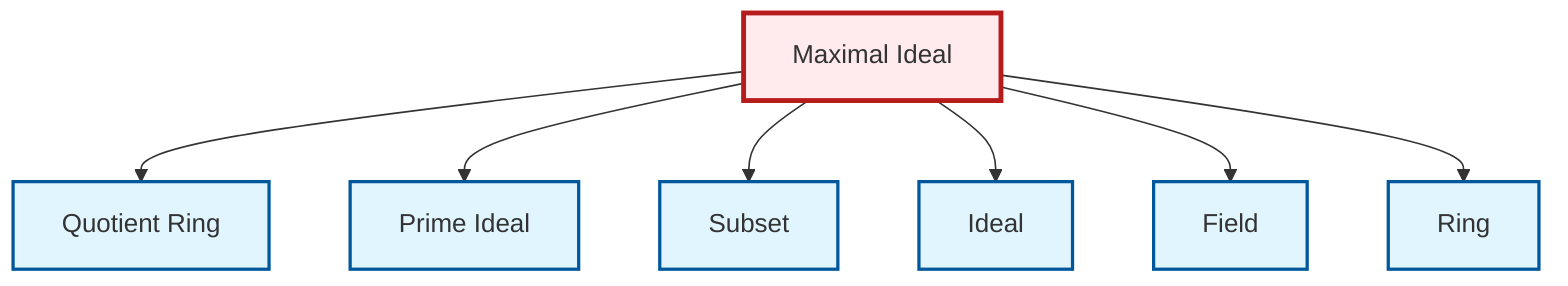 graph TD
    classDef definition fill:#e1f5fe,stroke:#01579b,stroke-width:2px
    classDef theorem fill:#f3e5f5,stroke:#4a148c,stroke-width:2px
    classDef axiom fill:#fff3e0,stroke:#e65100,stroke-width:2px
    classDef example fill:#e8f5e9,stroke:#1b5e20,stroke-width:2px
    classDef current fill:#ffebee,stroke:#b71c1c,stroke-width:3px
    def-field["Field"]:::definition
    def-prime-ideal["Prime Ideal"]:::definition
    def-ideal["Ideal"]:::definition
    def-maximal-ideal["Maximal Ideal"]:::definition
    def-subset["Subset"]:::definition
    def-ring["Ring"]:::definition
    def-quotient-ring["Quotient Ring"]:::definition
    def-maximal-ideal --> def-quotient-ring
    def-maximal-ideal --> def-prime-ideal
    def-maximal-ideal --> def-subset
    def-maximal-ideal --> def-ideal
    def-maximal-ideal --> def-field
    def-maximal-ideal --> def-ring
    class def-maximal-ideal current